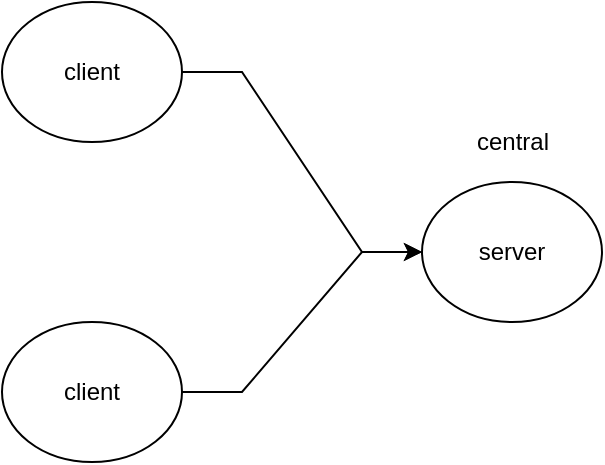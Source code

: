 <mxfile version="14.8.3" type="github">
  <diagram id="VgwbG2aTla_3TUX3RFWY" name="第 1 页">
    <mxGraphModel dx="606" dy="755" grid="1" gridSize="10" guides="1" tooltips="1" connect="1" arrows="1" fold="1" page="1" pageScale="1" pageWidth="850" pageHeight="1100" math="0" shadow="0">
      <root>
        <mxCell id="0" />
        <mxCell id="1" parent="0" />
        <mxCell id="jL6HbfODy8RkGALqVz3W-7" value="server" style="ellipse;whiteSpace=wrap;html=1;" vertex="1" parent="1">
          <mxGeometry x="480" y="350" width="90" height="70" as="geometry" />
        </mxCell>
        <mxCell id="jL6HbfODy8RkGALqVz3W-12" style="edgeStyle=entityRelationEdgeStyle;rounded=0;orthogonalLoop=1;jettySize=auto;html=1;exitX=1;exitY=0.5;exitDx=0;exitDy=0;entryX=0;entryY=0.5;entryDx=0;entryDy=0;" edge="1" parent="1" source="jL6HbfODy8RkGALqVz3W-9" target="jL6HbfODy8RkGALqVz3W-7">
          <mxGeometry relative="1" as="geometry" />
        </mxCell>
        <mxCell id="jL6HbfODy8RkGALqVz3W-9" value="client" style="ellipse;whiteSpace=wrap;html=1;" vertex="1" parent="1">
          <mxGeometry x="270" y="260" width="90" height="70" as="geometry" />
        </mxCell>
        <mxCell id="jL6HbfODy8RkGALqVz3W-13" style="edgeStyle=entityRelationEdgeStyle;rounded=0;orthogonalLoop=1;jettySize=auto;html=1;exitX=1;exitY=0.5;exitDx=0;exitDy=0;entryX=0;entryY=0.5;entryDx=0;entryDy=0;" edge="1" parent="1" source="jL6HbfODy8RkGALqVz3W-10" target="jL6HbfODy8RkGALqVz3W-7">
          <mxGeometry relative="1" as="geometry" />
        </mxCell>
        <mxCell id="jL6HbfODy8RkGALqVz3W-10" value="client" style="ellipse;whiteSpace=wrap;html=1;" vertex="1" parent="1">
          <mxGeometry x="270" y="420" width="90" height="70" as="geometry" />
        </mxCell>
        <mxCell id="jL6HbfODy8RkGALqVz3W-11" value="central" style="text;html=1;align=center;verticalAlign=middle;resizable=0;points=[];autosize=1;strokeColor=none;" vertex="1" parent="1">
          <mxGeometry x="500" y="320" width="50" height="20" as="geometry" />
        </mxCell>
      </root>
    </mxGraphModel>
  </diagram>
</mxfile>
